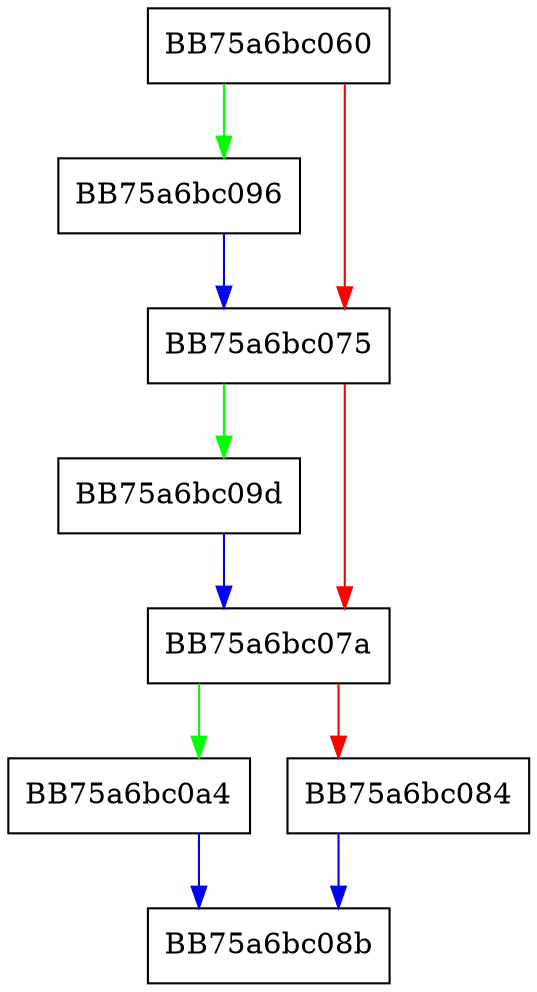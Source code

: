 digraph CompScanIDData {
  node [shape="box"];
  graph [splines=ortho];
  BB75a6bc060 -> BB75a6bc096 [color="green"];
  BB75a6bc060 -> BB75a6bc075 [color="red"];
  BB75a6bc075 -> BB75a6bc09d [color="green"];
  BB75a6bc075 -> BB75a6bc07a [color="red"];
  BB75a6bc07a -> BB75a6bc0a4 [color="green"];
  BB75a6bc07a -> BB75a6bc084 [color="red"];
  BB75a6bc084 -> BB75a6bc08b [color="blue"];
  BB75a6bc096 -> BB75a6bc075 [color="blue"];
  BB75a6bc09d -> BB75a6bc07a [color="blue"];
  BB75a6bc0a4 -> BB75a6bc08b [color="blue"];
}